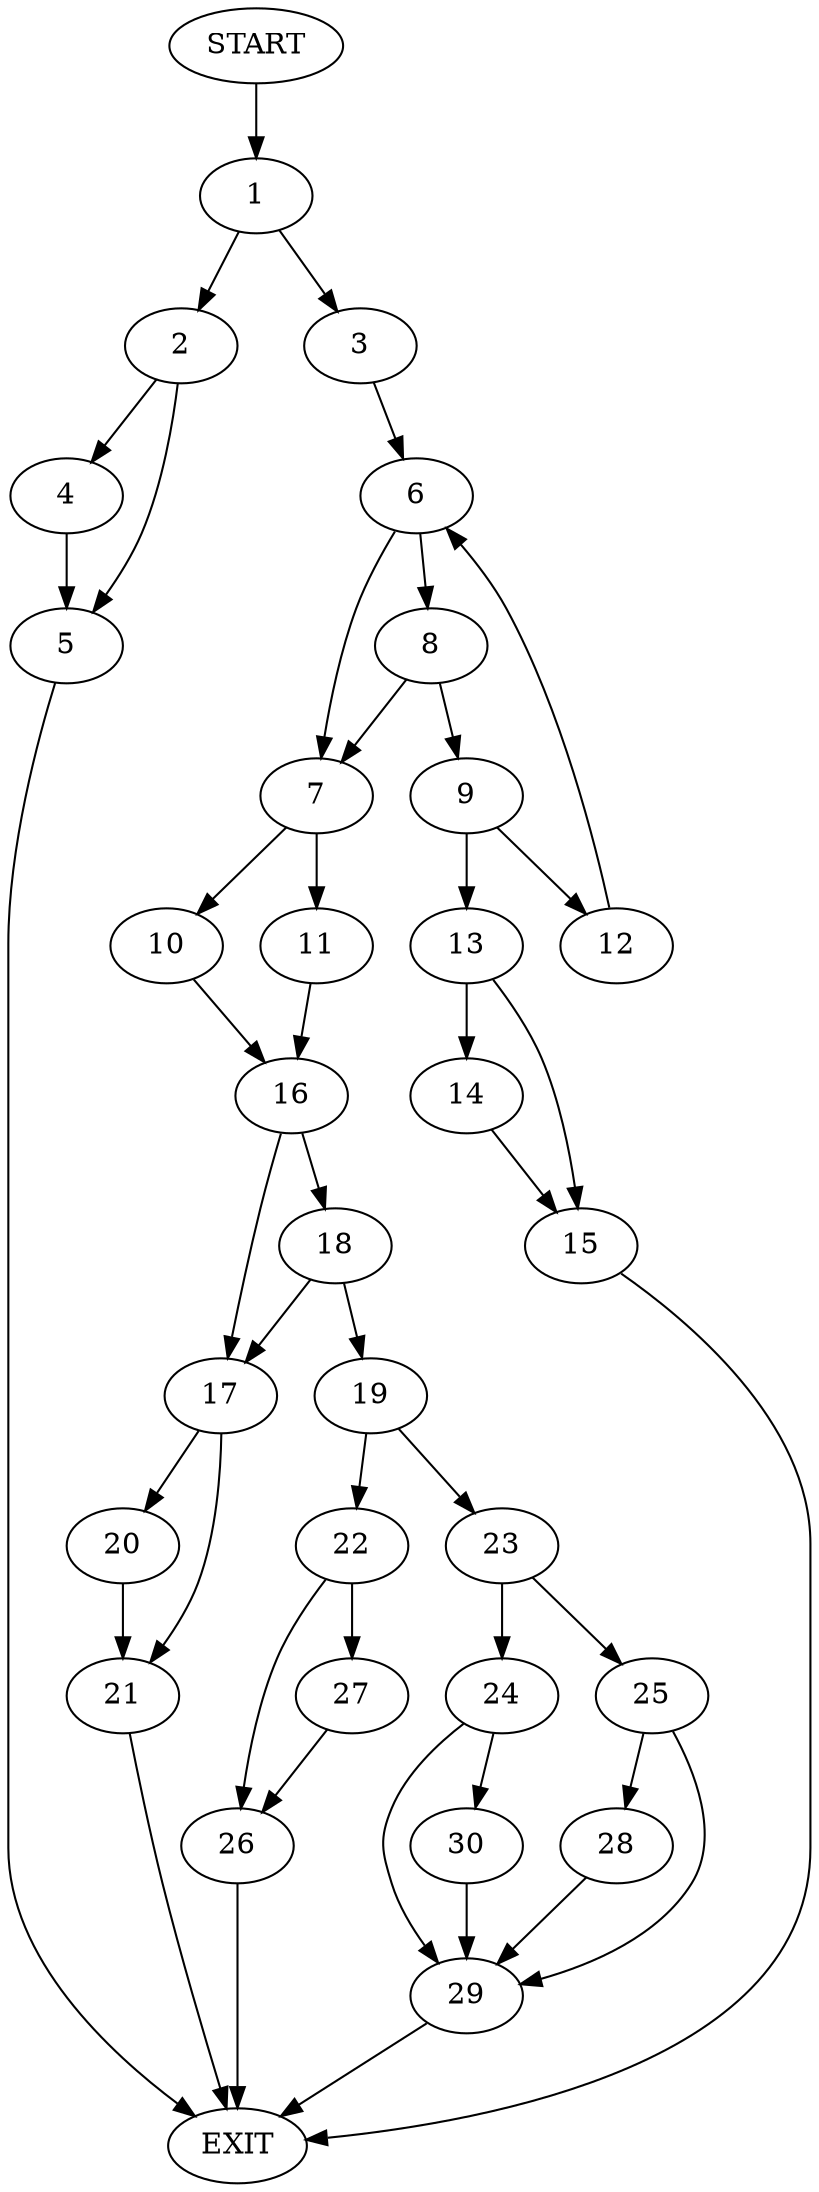 digraph {
0 [label="START"]
31 [label="EXIT"]
0 -> 1
1 -> 2
1 -> 3
2 -> 4
2 -> 5
3 -> 6
4 -> 5
5 -> 31
6 -> 7
6 -> 8
8 -> 7
8 -> 9
7 -> 10
7 -> 11
9 -> 12
9 -> 13
13 -> 14
13 -> 15
12 -> 6
15 -> 31
14 -> 15
10 -> 16
11 -> 16
16 -> 17
16 -> 18
18 -> 17
18 -> 19
17 -> 20
17 -> 21
19 -> 22
19 -> 23
21 -> 31
20 -> 21
23 -> 24
23 -> 25
22 -> 26
22 -> 27
26 -> 31
27 -> 26
25 -> 28
25 -> 29
24 -> 30
24 -> 29
30 -> 29
29 -> 31
28 -> 29
}
